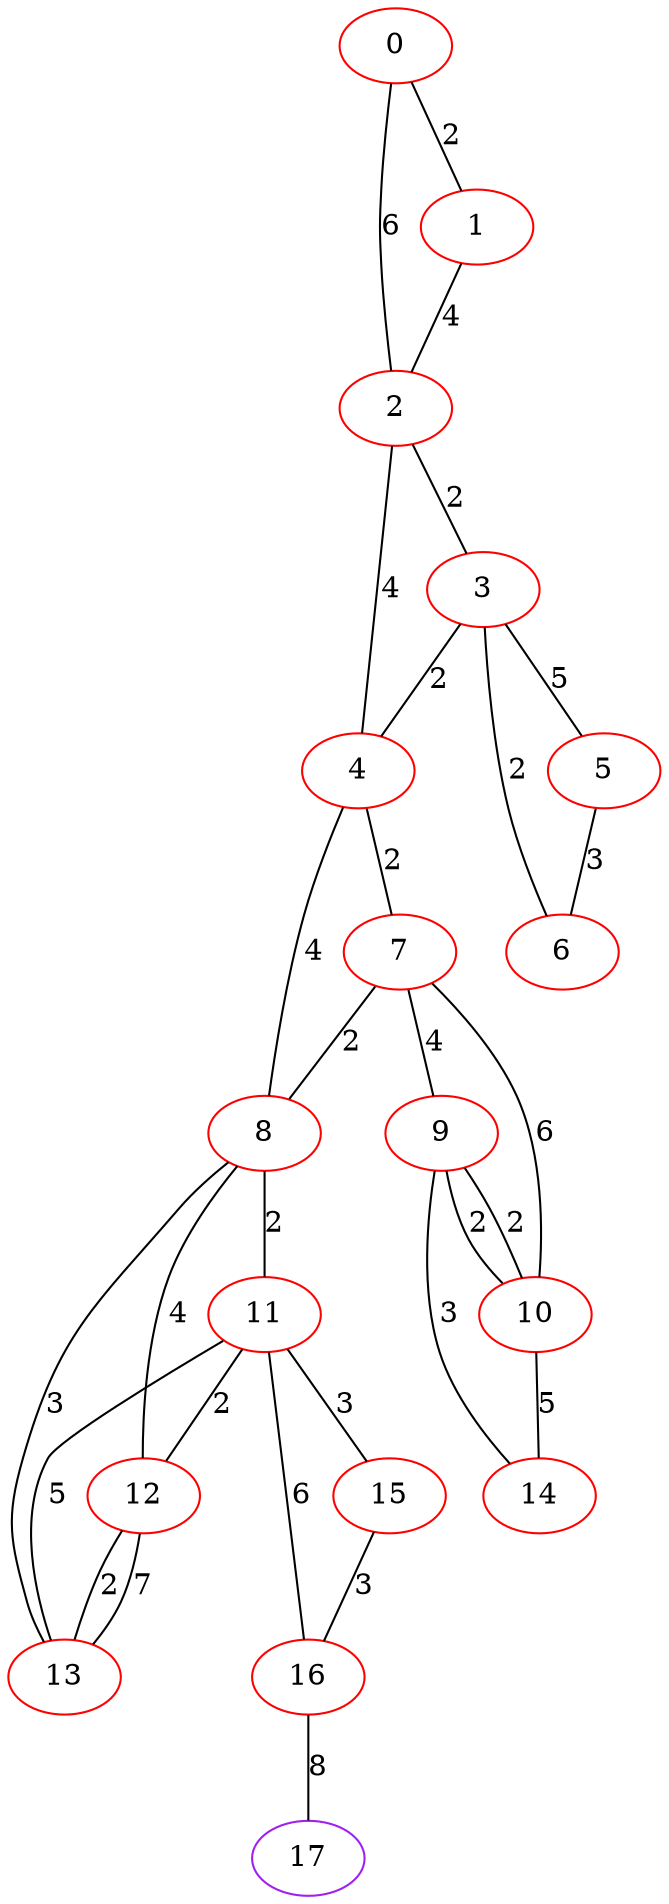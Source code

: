 graph "" {
0 [color=red, weight=1];
1 [color=red, weight=1];
2 [color=red, weight=1];
3 [color=red, weight=1];
4 [color=red, weight=1];
5 [color=red, weight=1];
6 [color=red, weight=1];
7 [color=red, weight=1];
8 [color=red, weight=1];
9 [color=red, weight=1];
10 [color=red, weight=1];
11 [color=red, weight=1];
12 [color=red, weight=1];
13 [color=red, weight=1];
14 [color=red, weight=1];
15 [color=red, weight=1];
16 [color=red, weight=1];
17 [color=purple, weight=4];
0 -- 1  [key=0, label=2];
0 -- 2  [key=0, label=6];
1 -- 2  [key=0, label=4];
2 -- 3  [key=0, label=2];
2 -- 4  [key=0, label=4];
3 -- 4  [key=0, label=2];
3 -- 5  [key=0, label=5];
3 -- 6  [key=0, label=2];
4 -- 8  [key=0, label=4];
4 -- 7  [key=0, label=2];
5 -- 6  [key=0, label=3];
7 -- 8  [key=0, label=2];
7 -- 9  [key=0, label=4];
7 -- 10  [key=0, label=6];
8 -- 12  [key=0, label=4];
8 -- 11  [key=0, label=2];
8 -- 13  [key=0, label=3];
9 -- 10  [key=0, label=2];
9 -- 10  [key=1, label=2];
9 -- 14  [key=0, label=3];
10 -- 14  [key=0, label=5];
11 -- 16  [key=0, label=6];
11 -- 12  [key=0, label=2];
11 -- 13  [key=0, label=5];
11 -- 15  [key=0, label=3];
12 -- 13  [key=0, label=2];
12 -- 13  [key=1, label=7];
15 -- 16  [key=0, label=3];
16 -- 17  [key=0, label=8];
}
